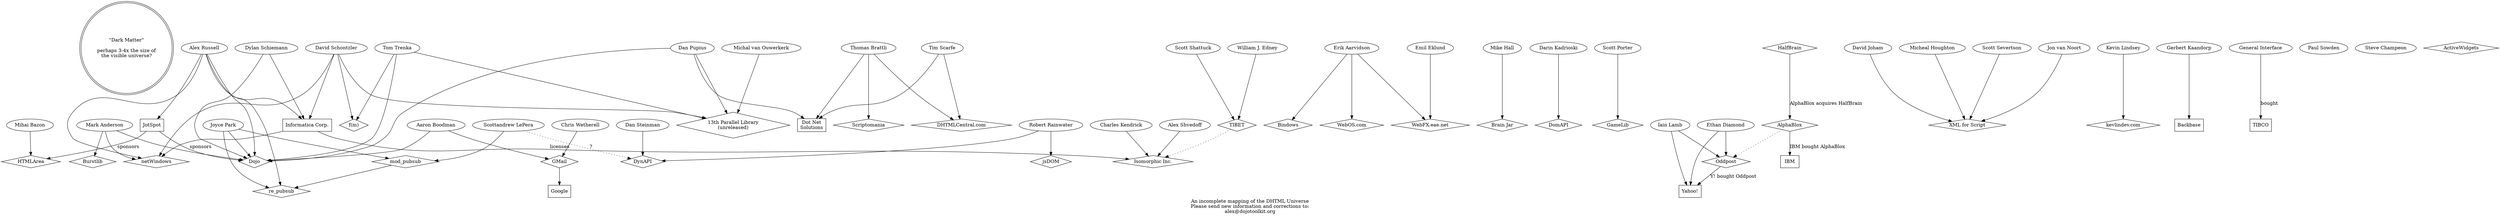 /*
 * A Map of the DHTML Universe
 *
 * Copyright 2005, The Dojo Foundation
 *
 * This file is ENTIRELY PROVISIONAL AND MUTABLE. If you think there is
 * something wrong, boneheaded, or offensive in any of the relationships mapped
 * out here, please assume that I don't know what I'm talking about and mail me
 * the RIGHT information at <alex@dojotoolkit.org>
 */

digraph dhtml_universe
	{
		// graph-wide config
		center=true;
		// concentrate=true;
		label="An incomplete mapping of the DHTML Universe\nPlease send new information and corrections to:\nalex@dojotoolkit.org";
		nodesep=0.30;

		// "dark matter"
		dm [ label="\"Dark Matter\"\n\nperhaps 3-4x the size of\nthe visible universe?",shape=doublecircle ];

		// developer to project/company relationships
		dylan -> INFA;
		alexr -> INFA;
		alexr -> NW;
		alexr -> Dojo;
		alexr -> Jot;
		alexr -> RePubSub;
		jpark -> ModPubSub;
		jpark -> RePubSub;
		jpark -> Dojo;
		mda -> NW;
		mda -> Dojo;
		mda -> Burst;
		boogs -> Dojo;
		boogs -> Gmail;
		danp -> Dojo;
		danp -> DotNetSol;
		danp -> _13p;
		dylan -> Dojo;
		ttrenka -> Dojo;
		ttrenka -> FM;
		ttrenka -> _13p;
		bratta -> Scriptomania;
		bratta -> DHTMLCentral;
		bratta -> DotNetSol;
		tscarfe -> DotNetSol;
		tscarfe -> DHTMLCentral;
		erik -> WebFX;
		erik -> Bindows;
		erik -> WebOS;
		emil -> WebFX;
		mhall -> BrainJar;
		dsteinman -> DynAPI;
		rrainwater -> DynAPI;
		rrainwater -> jsDOM;
		darink -> DomAPI;
		sporter -> GameLib;
		charlesk -> ISC;
		ashevdoff -> ISC;
		cw -> Gmail;
		ilamb -> Oddpost;
		ilamb -> Yahoo;
		ediamond -> Oddpost;
		ediamond -> Yahoo;
		scottandrew -> ModPubSub;
		scottandrew -> DynAPI [ style=dotted,label="?" ]; // RAR: Not sure about this one
		mbazon -> HTMLArea;
		schontz -> NW;
		schontz -> INFA;
		schontz -> _13p;
		schontz -> FM;
		michaelvo -> _13p;
		djoham -> XMLJS;	
		mhoughton -> XMLJS;
		ssevertson -> XMLJS;
		jvnoort	-> XMLJS;
		inforat -> Tibet;
		idearat -> Tibet;
		kevlin -> KevLinDev
		gkadndorp -> Backbase;
		
		// project and company relationships
		INFA -> NW;
		INFA -> ISC [ label="licenses" ];
		Jot -> Dojo [ label="sponsors" ];
		Jot -> HTMLArea [ label="sponsors" ];
		Tibet -> ISC [ style=dotted ];
		// FIXME: need to mine these links for info:
		//	http://koranteng.blogspot.com/2004/07/on-rich-web-applications-alphablox-and.html
		//	http://koranteng.blogspot.com/2004/10/on-gmail-and-dhtml-architecture-again.html
		HalfBrain -> AlphaBlox [ label="AlphaBlox acquires HalfBrain" ];
		AlphaBlox -> IBM [ label="IBM bought AlphaBlox" ];
		AlphaBlox -> Oddpost [ style=dotted ];
		Oddpost -> Yahoo [ label="Y! bought Oddpost" ];
		Gmail -> Google;
		ModPubSub -> RePubSub;
		GenInt -> TIBCO [ label="bought" ];

		// developers
		psowden		[ label="Paul Sowden" ];
		mbazon		[ label="Mihai Bazon" ];
		ediamond	[ label="Ethan Diamond" ];
		ilamb		[ label="Iain Lamb" ];
		emil 		[ label="Emil Eklund" ];
		darink 		[ label="Darin Kadrioski" ];
		ttrenka 	[ label="Tom Trenka" ];
		erik 		[ label="Erik Aarvidson" ];
		bratta 		[ label="Thomas Brattli" ];
		mda 		[ label="Mark Anderson" ];
		boogs 		[ label="Aaron Boodman" ];
		alexr 		[ label="Alex Russell" ];
		dylan 		[ label="Dylan Schiemann" ];
		danp 		[ label="Dan Pupius" ];
		tscarfe 	[ label="Tim Scarfe" ];
		dsteinman 	[ label="Dan Steinman" ];
		mhall 		[ label="Mike Hall" ];
		schampeon 	[ label="Steve Champeon" ];
		sporter 	[ label="Scott Porter" ];
		rrainwater 	[ label="Robert Rainwater" ];
		charlesk 	[ label="Charles Kendrick" ];
		scottandrew [ label="Scottandrew LePera" ];
		cw 			[ label="Chris Wetherell" ];
		jpark		[ label="Joyce Park" ];
		schontz		[ label="David Schontzler" ];
		michaelvo	[ label="Michal van Ouwerkerk" ];
		djoham		[ label="David Joham" ];
		mhoughton	[ label="Micheal Houghton" ];
		ssevertson	[ label="Scott Severtson" ];
		jvnoort		[ label="Jon van Noort" ];
		idearat		[ label="Scott Shattuck" ];
		inforat 	[ label="William J. Edney" ];
		kevlin		[ label="Kevin Lindsey" ];
		ashevdoff	[ label="Alex Shvedoff" ];
		gkadndorp	[ label="Gerbert Kaandorp" ];

		// companies
		DotNetSol 	[ label="Dot Net\nSolutions",shape=box ];
		Google 		[ label="Google",shape=box ];
		Yahoo 		[ label="Yahoo!",shape=box ];
		Jot 		[ label="JotSpot",shape=box ];
		INFA 		[ label="Informatica Corp.",shape=box ];
		IBM			[ shape=box ];
		TIBCO		[ shape=box ];
		GenInt		[ label="General Interface" ];
		Backbase	[ label="Backbase",shape=box];

		// projects and products
		HTMLArea	[ shape=diamond ];
		AlphaBlox	[ shape=diamond ];
		HalfBrain	[ shape=diamond ];
		Oddpost		[ shape=diamond ];
		Scriptomania [ shape=diamond ];
		DomAPI		[ shape=diamond ];
		DynAPI		[ shape=diamond ];
		GameLib		[ shape=diamond ];
		Bindows		[ shape=diamond ];
		jsDOM		[ shape=diamond ];
		XMLJS		[ label="XML for Script",shape=diamond ];
		Tibet		[ label="TIBET",shape=diamond ];
		ModPubSub 	[ label="mod_pubsub",shape=diamond ];
		RePubSub 	[ label="re_pubsub",shape=diamond ];
		Gmail 		[ label="GMail",shape=diamond ];
		BrainJar 	[ label="Brain Jar",shape=diamond ];
		FM 			[ label="f(m)",shape=diamond ];
		WebFX 		[ label="WebFX.eae.net",shape=diamond ];
		Burst 		[ label="Burstlib",shape=diamond ];
		Dojo 		[ label="Dojo",shape=diamond ];
		NW 			[ label="netWindows",shape=diamond ];
		ISC 		[ label="Isomorphic Inc.",shape=diamond ];
		WebOS 		[ label="WebOS.com",shape=diamond ];
		DHTMLCentral [ label="DHTMLCentral.com",shape=diamond ];
		_13p		[ label="13th Parallel Library\n(unreleased)",shape=diamond ];
		KevLinDev 		[ label="kevlindev.com",shape=diamond ];
		ActiveWidgets [ label="ActiveWidgets",shape=diamond ];
	}

// vim:ts=4:noet:ai
